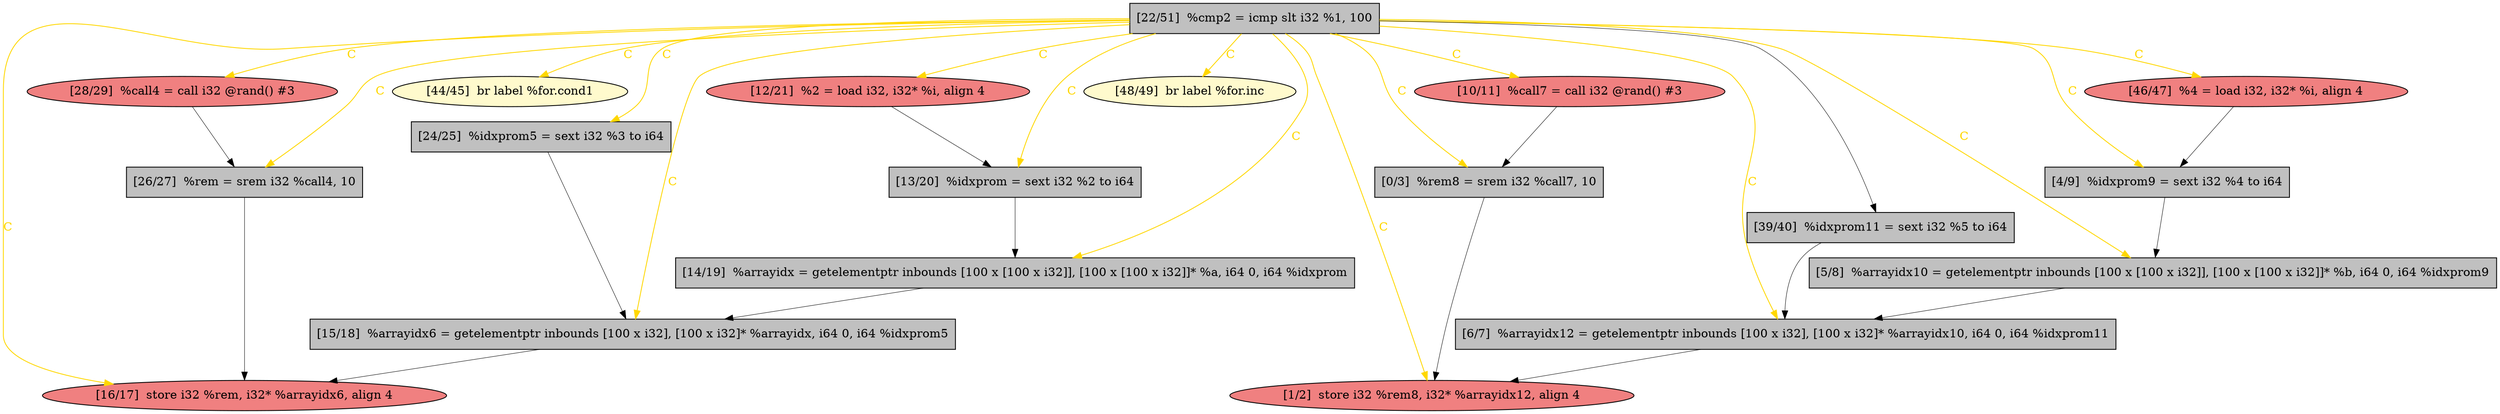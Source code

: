 
digraph G {


node512 [fillcolor=grey,label="[22/51]  %cmp2 = icmp slt i32 %1, 100",shape=rectangle,style=filled ]
node510 [fillcolor=grey,label="[15/18]  %arrayidx6 = getelementptr inbounds [100 x i32], [100 x i32]* %arrayidx, i64 0, i64 %idxprom5",shape=rectangle,style=filled ]
node499 [fillcolor=lightcoral,label="[1/2]  store i32 %rem8, i32* %arrayidx12, align 4",shape=ellipse,style=filled ]
node496 [fillcolor=lightcoral,label="[16/17]  store i32 %rem, i32* %arrayidx6, align 4",shape=ellipse,style=filled ]
node497 [fillcolor=lemonchiffon,label="[44/45]  br label %for.cond1",shape=ellipse,style=filled ]
node502 [fillcolor=grey,label="[4/9]  %idxprom9 = sext i32 %4 to i64",shape=rectangle,style=filled ]
node504 [fillcolor=lightcoral,label="[28/29]  %call4 = call i32 @rand() #3",shape=ellipse,style=filled ]
node507 [fillcolor=grey,label="[24/25]  %idxprom5 = sext i32 %3 to i64",shape=rectangle,style=filled ]
node494 [fillcolor=grey,label="[5/8]  %arrayidx10 = getelementptr inbounds [100 x [100 x i32]], [100 x [100 x i32]]* %b, i64 0, i64 %idxprom9",shape=rectangle,style=filled ]
node495 [fillcolor=lemonchiffon,label="[48/49]  br label %for.inc",shape=ellipse,style=filled ]
node501 [fillcolor=grey,label="[0/3]  %rem8 = srem i32 %call7, 10",shape=rectangle,style=filled ]
node511 [fillcolor=grey,label="[13/20]  %idxprom = sext i32 %2 to i64",shape=rectangle,style=filled ]
node508 [fillcolor=lightcoral,label="[10/11]  %call7 = call i32 @rand() #3",shape=ellipse,style=filled ]
node509 [fillcolor=lightcoral,label="[12/21]  %2 = load i32, i32* %i, align 4",shape=ellipse,style=filled ]
node498 [fillcolor=lightcoral,label="[46/47]  %4 = load i32, i32* %i, align 4",shape=ellipse,style=filled ]
node503 [fillcolor=grey,label="[6/7]  %arrayidx12 = getelementptr inbounds [100 x i32], [100 x i32]* %arrayidx10, i64 0, i64 %idxprom11",shape=rectangle,style=filled ]
node500 [fillcolor=grey,label="[39/40]  %idxprom11 = sext i32 %5 to i64",shape=rectangle,style=filled ]
node505 [fillcolor=grey,label="[26/27]  %rem = srem i32 %call4, 10",shape=rectangle,style=filled ]
node506 [fillcolor=grey,label="[14/19]  %arrayidx = getelementptr inbounds [100 x [100 x i32]], [100 x [100 x i32]]* %a, i64 0, i64 %idxprom",shape=rectangle,style=filled ]

node512->node499 [style=solid,color=gold,label="C",penwidth=1.0,fontcolor=gold ]
node512->node510 [style=solid,color=gold,label="C",penwidth=1.0,fontcolor=gold ]
node512->node495 [style=solid,color=gold,label="C",penwidth=1.0,fontcolor=gold ]
node508->node501 [style=solid,color=black,label="",penwidth=0.5,fontcolor=black ]
node512->node511 [style=solid,color=gold,label="C",penwidth=1.0,fontcolor=gold ]
node510->node496 [style=solid,color=black,label="",penwidth=0.5,fontcolor=black ]
node507->node510 [style=solid,color=black,label="",penwidth=0.5,fontcolor=black ]
node500->node503 [style=solid,color=black,label="",penwidth=0.5,fontcolor=black ]
node498->node502 [style=solid,color=black,label="",penwidth=0.5,fontcolor=black ]
node512->node500 [style=solid,color=black,label="",penwidth=0.5,fontcolor=black ]
node505->node496 [style=solid,color=black,label="",penwidth=0.5,fontcolor=black ]
node512->node503 [style=solid,color=gold,label="C",penwidth=1.0,fontcolor=gold ]
node504->node505 [style=solid,color=black,label="",penwidth=0.5,fontcolor=black ]
node512->node506 [style=solid,color=gold,label="C",penwidth=1.0,fontcolor=gold ]
node511->node506 [style=solid,color=black,label="",penwidth=0.5,fontcolor=black ]
node512->node509 [style=solid,color=gold,label="C",penwidth=1.0,fontcolor=gold ]
node494->node503 [style=solid,color=black,label="",penwidth=0.5,fontcolor=black ]
node512->node494 [style=solid,color=gold,label="C",penwidth=1.0,fontcolor=gold ]
node509->node511 [style=solid,color=black,label="",penwidth=0.5,fontcolor=black ]
node512->node502 [style=solid,color=gold,label="C",penwidth=1.0,fontcolor=gold ]
node512->node507 [style=solid,color=gold,label="C",penwidth=1.0,fontcolor=gold ]
node512->node508 [style=solid,color=gold,label="C",penwidth=1.0,fontcolor=gold ]
node512->node496 [style=solid,color=gold,label="C",penwidth=1.0,fontcolor=gold ]
node503->node499 [style=solid,color=black,label="",penwidth=0.5,fontcolor=black ]
node512->node505 [style=solid,color=gold,label="C",penwidth=1.0,fontcolor=gold ]
node512->node501 [style=solid,color=gold,label="C",penwidth=1.0,fontcolor=gold ]
node506->node510 [style=solid,color=black,label="",penwidth=0.5,fontcolor=black ]
node512->node504 [style=solid,color=gold,label="C",penwidth=1.0,fontcolor=gold ]
node512->node498 [style=solid,color=gold,label="C",penwidth=1.0,fontcolor=gold ]
node501->node499 [style=solid,color=black,label="",penwidth=0.5,fontcolor=black ]
node502->node494 [style=solid,color=black,label="",penwidth=0.5,fontcolor=black ]
node512->node497 [style=solid,color=gold,label="C",penwidth=1.0,fontcolor=gold ]


}
